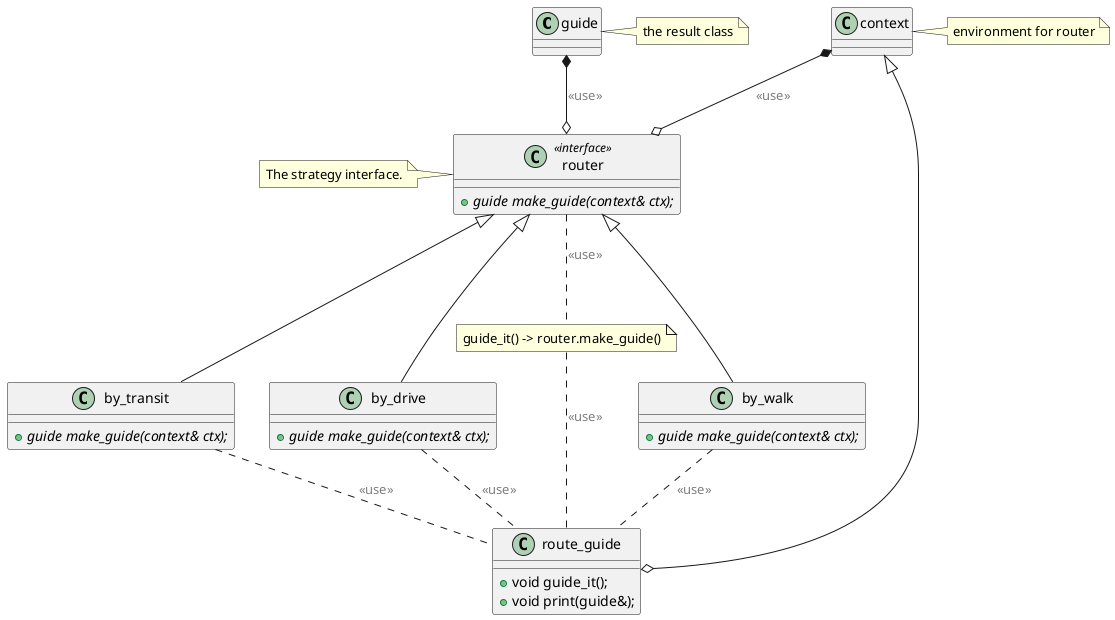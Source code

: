 @startuml
'https://plantuml.com/class-diagram
skinparam backgroundcolor transparent

class guide
note right: the result class

class context
note right: environment for router
context <|--o route_guide

class router << interface >>{
+guide {abstract} make_guide(context& ctx);
}
router <|--- by_walk
router <|--- by_transit
router <|--- by_drive
context *--o router: <color:gray><<use>></color>
guide *--o router: <color:gray><<use>></color>
note left of router : The strategy interface.

note "guide_it() -> router.make_guide()" as N2
router .. N2: <color:gray><<use>></color>
N2 .. route_guide: <color:gray><<use>></color>
'note "This is a floating note" as F2
'route_guide .. F2

class route_guide{
+void guide_it();
+void print(guide&);
}

by_walk .. route_guide: <color:gray><<use>></color>
by_transit .. route_guide: <color:gray><<use>></color>
by_drive .. route_guide: <color:gray><<use>></color>

class by_walk{
+guide {abstract} make_guide(context& ctx);
}
class by_transit{
+guide {abstract} make_guide(context& ctx);
}
class by_drive{
+guide {abstract} make_guide(context& ctx);
}

@enduml